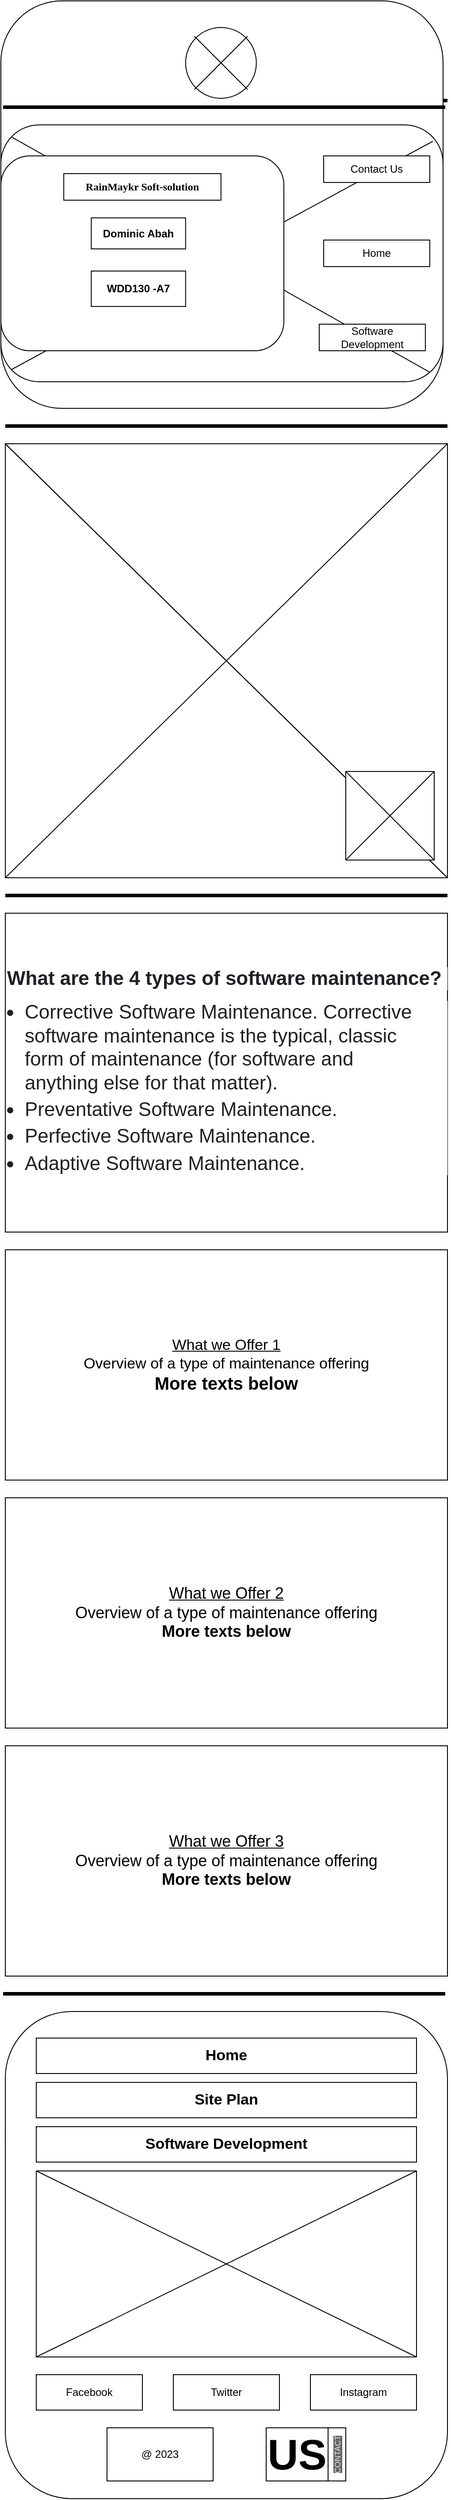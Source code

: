 <mxfile version="21.6.1" type="device">
  <diagram name="Page-1" id="PbMjbLCWZwQwSfe9cThy">
    <mxGraphModel dx="954" dy="-1611" grid="1" gridSize="10" guides="1" tooltips="1" connect="1" arrows="1" fold="1" page="1" pageScale="1" pageWidth="850" pageHeight="1100" math="0" shadow="0">
      <root>
        <mxCell id="0" />
        <mxCell id="1" parent="0" />
        <mxCell id="6SsORGKHlJ1H8XkOjhuN-1" value="" style="group" vertex="1" connectable="0" parent="1">
          <mxGeometry x="375" y="2760" width="500" height="490" as="geometry" />
        </mxCell>
        <mxCell id="6SsORGKHlJ1H8XkOjhuN-2" value="" style="rounded=0;whiteSpace=wrap;html=1;" vertex="1" parent="6SsORGKHlJ1H8XkOjhuN-1">
          <mxGeometry width="500" height="490" as="geometry" />
        </mxCell>
        <mxCell id="6SsORGKHlJ1H8XkOjhuN-3" value="" style="endArrow=none;html=1;rounded=0;entryX=1;entryY=0;entryDx=0;entryDy=0;exitX=0;exitY=1;exitDx=0;exitDy=0;" edge="1" parent="6SsORGKHlJ1H8XkOjhuN-1" source="6SsORGKHlJ1H8XkOjhuN-2" target="6SsORGKHlJ1H8XkOjhuN-2">
          <mxGeometry width="50" height="50" relative="1" as="geometry">
            <mxPoint x="455" y="3710" as="sourcePoint" />
            <mxPoint x="505" y="3660" as="targetPoint" />
          </mxGeometry>
        </mxCell>
        <mxCell id="6SsORGKHlJ1H8XkOjhuN-4" value="" style="endArrow=none;html=1;rounded=0;entryX=0;entryY=0;entryDx=0;entryDy=0;exitX=1;exitY=1;exitDx=0;exitDy=0;" edge="1" parent="6SsORGKHlJ1H8XkOjhuN-1" source="6SsORGKHlJ1H8XkOjhuN-2" target="6SsORGKHlJ1H8XkOjhuN-2">
          <mxGeometry width="50" height="50" relative="1" as="geometry">
            <mxPoint x="905" y="3920" as="sourcePoint" />
            <mxPoint x="-45" y="3430" as="targetPoint" />
          </mxGeometry>
        </mxCell>
        <mxCell id="6SsORGKHlJ1H8XkOjhuN-5" value="" style="endArrow=none;html=1;rounded=0;entryX=0;entryY=0;entryDx=0;entryDy=0;exitX=1;exitY=1;exitDx=0;exitDy=0;" edge="1" parent="6SsORGKHlJ1H8XkOjhuN-1" source="6SsORGKHlJ1H8XkOjhuN-2" target="6SsORGKHlJ1H8XkOjhuN-2">
          <mxGeometry width="50" height="50" relative="1" as="geometry">
            <mxPoint x="824" y="3403" as="sourcePoint" />
            <mxPoint x="325" y="2920" as="targetPoint" />
          </mxGeometry>
        </mxCell>
        <mxCell id="6SsORGKHlJ1H8XkOjhuN-6" value="" style="group" vertex="1" connectable="0" parent="6SsORGKHlJ1H8XkOjhuN-1">
          <mxGeometry width="500" height="490" as="geometry" />
        </mxCell>
        <mxCell id="6SsORGKHlJ1H8XkOjhuN-7" value="" style="group" vertex="1" connectable="0" parent="6SsORGKHlJ1H8XkOjhuN-6">
          <mxGeometry x="385" y="370" width="100" height="100" as="geometry" />
        </mxCell>
        <mxCell id="6SsORGKHlJ1H8XkOjhuN-8" value="" style="whiteSpace=wrap;html=1;aspect=fixed;" vertex="1" parent="6SsORGKHlJ1H8XkOjhuN-7">
          <mxGeometry width="100" height="100" as="geometry" />
        </mxCell>
        <mxCell id="6SsORGKHlJ1H8XkOjhuN-9" value="" style="endArrow=none;html=1;rounded=0;exitX=0;exitY=1;exitDx=0;exitDy=0;entryX=1;entryY=0;entryDx=0;entryDy=0;" edge="1" parent="6SsORGKHlJ1H8XkOjhuN-7" source="6SsORGKHlJ1H8XkOjhuN-8" target="6SsORGKHlJ1H8XkOjhuN-8">
          <mxGeometry width="50" height="50" relative="1" as="geometry">
            <mxPoint x="295" y="50" as="sourcePoint" />
            <mxPoint x="345" as="targetPoint" />
            <Array as="points" />
          </mxGeometry>
        </mxCell>
        <mxCell id="6SsORGKHlJ1H8XkOjhuN-10" value="" style="endArrow=none;html=1;rounded=0;exitX=1;exitY=1;exitDx=0;exitDy=0;entryX=0;entryY=0;entryDx=0;entryDy=0;" edge="1" parent="6SsORGKHlJ1H8XkOjhuN-7" source="6SsORGKHlJ1H8XkOjhuN-8" target="6SsORGKHlJ1H8XkOjhuN-8">
          <mxGeometry width="50" height="50" relative="1" as="geometry">
            <mxPoint x="195" y="50" as="sourcePoint" />
            <mxPoint x="245" as="targetPoint" />
          </mxGeometry>
        </mxCell>
        <mxCell id="6SsORGKHlJ1H8XkOjhuN-11" value="" style="endArrow=none;html=1;rounded=0;strokeWidth=4;" edge="1" parent="1">
          <mxGeometry width="50" height="50" relative="1" as="geometry">
            <mxPoint x="375" y="2740" as="sourcePoint" />
            <mxPoint x="875" y="2740" as="targetPoint" />
          </mxGeometry>
        </mxCell>
        <mxCell id="6SsORGKHlJ1H8XkOjhuN-12" value="" style="endArrow=none;html=1;rounded=0;strokeWidth=4;" edge="1" parent="1">
          <mxGeometry width="50" height="50" relative="1" as="geometry">
            <mxPoint x="372.5" y="4510" as="sourcePoint" />
            <mxPoint x="872.5" y="4510" as="targetPoint" />
          </mxGeometry>
        </mxCell>
        <mxCell id="6SsORGKHlJ1H8XkOjhuN-13" value="" style="endArrow=none;html=1;rounded=0;strokeWidth=4;" edge="1" parent="1">
          <mxGeometry width="50" height="50" relative="1" as="geometry">
            <mxPoint x="375" y="3270" as="sourcePoint" />
            <mxPoint x="875" y="3270" as="targetPoint" />
          </mxGeometry>
        </mxCell>
        <mxCell id="6SsORGKHlJ1H8XkOjhuN-14" value="&lt;div style=&quot;margin-bottom: 12px; color: rgb(32, 33, 36); font-family: &amp;quot;Google Sans&amp;quot;, arial, sans-serif; background-color: rgb(255, 255, 255); font-size: 22px;&quot; role=&quot;heading&quot; aria-level=&quot;3&quot; class=&quot;co8aDb&quot;&gt;&lt;b style=&quot;&quot;&gt;&lt;font style=&quot;font-size: 22px;&quot;&gt;What are the 4 types of software maintenance?&lt;/font&gt;&lt;/b&gt;&lt;/div&gt;&lt;div style=&quot;padding: 0px 20px; color: rgb(32, 33, 36); font-family: &amp;quot;Google Sans&amp;quot;, arial, sans-serif; background-color: rgb(255, 255, 255); font-size: 22px;&quot; class=&quot;RqBzHd&quot;&gt;&lt;ul style=&quot;margin: 0px; padding: 0px;&quot; class=&quot;i8Z77e&quot;&gt;&lt;li style=&quot;margin: 0px 0px 4px; padding: 0px; list-style-type: disc;&quot; class=&quot;TrT0Xe&quot;&gt;&lt;font style=&quot;font-size: 22px;&quot;&gt;Corrective Software Maintenance. Corrective software maintenance is the typical, classic form of maintenance (for software and anything else for that matter).&amp;nbsp;&lt;/font&gt;&lt;/li&gt;&lt;li style=&quot;margin: 0px 0px 4px; padding: 0px; list-style-type: disc;&quot; class=&quot;TrT0Xe&quot;&gt;&lt;font style=&quot;font-size: 22px;&quot;&gt;Preventative Software Maintenance.&amp;nbsp;&lt;/font&gt;&lt;/li&gt;&lt;li style=&quot;margin: 0px 0px 4px; padding: 0px; list-style-type: disc;&quot; class=&quot;TrT0Xe&quot;&gt;&lt;font style=&quot;font-size: 22px;&quot;&gt;Perfective Software Maintenance.&amp;nbsp;&lt;/font&gt;&lt;/li&gt;&lt;li style=&quot;margin: 0px 0px 4px; padding: 0px; list-style-type: disc;&quot; class=&quot;TrT0Xe&quot;&gt;&lt;font style=&quot;font-size: 22px;&quot;&gt;Adaptive Software Maintenance.&lt;/font&gt;&lt;/li&gt;&lt;/ul&gt;&lt;/div&gt;" style="rounded=0;whiteSpace=wrap;html=1;align=left;" vertex="1" parent="1">
          <mxGeometry x="375" y="3290" width="500" height="360" as="geometry" />
        </mxCell>
        <mxCell id="6SsORGKHlJ1H8XkOjhuN-15" value="" style="group" vertex="1" connectable="0" parent="1">
          <mxGeometry x="375" y="3670" width="500" height="820" as="geometry" />
        </mxCell>
        <mxCell id="6SsORGKHlJ1H8XkOjhuN-16" value="&lt;font style=&quot;&quot;&gt;&lt;u style=&quot;border-color: var(--border-color); font-size: 17px;&quot;&gt;What we Offer 1&lt;br style=&quot;border-color: var(--border-color);&quot;&gt;&lt;/u&gt;&lt;span style=&quot;font-size: 17px;&quot;&gt;Overview of a type of maintenance offering&lt;/span&gt;&lt;br&gt;&lt;font style=&quot;font-size: 20px;&quot;&gt;&lt;b&gt;More texts below&lt;/b&gt;&lt;/font&gt;&lt;br&gt;&lt;/font&gt;" style="rounded=0;whiteSpace=wrap;html=1;" vertex="1" parent="6SsORGKHlJ1H8XkOjhuN-15">
          <mxGeometry width="500" height="260" as="geometry" />
        </mxCell>
        <mxCell id="6SsORGKHlJ1H8XkOjhuN-17" value="&lt;font style=&quot;font-size: 18px;&quot;&gt;&lt;u style=&quot;border-color: var(--border-color);&quot;&gt;What we Offer 3&lt;br style=&quot;border-color: var(--border-color);&quot;&gt;&lt;/u&gt;&lt;font style=&quot;border-color: var(--border-color); font-size: 18px;&quot;&gt;&lt;span style=&quot;border-color: var(--border-color);&quot;&gt;Overview of a type of maintenance offering&lt;br style=&quot;border-color: var(--border-color); font-size: 12px;&quot;&gt;&lt;b&gt;More texts below&lt;/b&gt;&lt;/span&gt;&lt;/font&gt;&lt;br&gt;&lt;/font&gt;" style="rounded=0;whiteSpace=wrap;html=1;" vertex="1" parent="6SsORGKHlJ1H8XkOjhuN-15">
          <mxGeometry y="560" width="500" height="260" as="geometry" />
        </mxCell>
        <mxCell id="6SsORGKHlJ1H8XkOjhuN-18" value="&lt;font style=&quot;font-size: 18px;&quot;&gt;&lt;u style=&quot;border-color: var(--border-color);&quot;&gt;What we Offer 2&lt;br style=&quot;border-color: var(--border-color);&quot;&gt;&lt;/u&gt;&lt;font style=&quot;border-color: var(--border-color); font-size: 18px;&quot;&gt;&lt;span style=&quot;border-color: var(--border-color);&quot;&gt;Overview of a type of maintenance offering&lt;br style=&quot;border-color: var(--border-color); font-size: 12px;&quot;&gt;&lt;b&gt;More texts below&lt;/b&gt;&lt;/span&gt;&lt;/font&gt;&lt;br&gt;&lt;/font&gt;" style="rounded=0;whiteSpace=wrap;html=1;" vertex="1" parent="6SsORGKHlJ1H8XkOjhuN-15">
          <mxGeometry y="280" width="500" height="260" as="geometry" />
        </mxCell>
        <mxCell id="6SsORGKHlJ1H8XkOjhuN-19" value="" style="group" vertex="1" connectable="0" parent="1">
          <mxGeometry x="375" y="4530" width="500" height="550" as="geometry" />
        </mxCell>
        <mxCell id="6SsORGKHlJ1H8XkOjhuN-20" value="" style="rounded=1;whiteSpace=wrap;html=1;" vertex="1" parent="6SsORGKHlJ1H8XkOjhuN-19">
          <mxGeometry width="500" height="550" as="geometry" />
        </mxCell>
        <mxCell id="6SsORGKHlJ1H8XkOjhuN-21" value="" style="group" vertex="1" connectable="0" parent="6SsORGKHlJ1H8XkOjhuN-19">
          <mxGeometry x="35" y="30" width="430" height="360" as="geometry" />
        </mxCell>
        <mxCell id="6SsORGKHlJ1H8XkOjhuN-22" value="" style="rounded=0;whiteSpace=wrap;html=1;" vertex="1" parent="6SsORGKHlJ1H8XkOjhuN-21">
          <mxGeometry y="150" width="430" height="210" as="geometry" />
        </mxCell>
        <mxCell id="6SsORGKHlJ1H8XkOjhuN-23" value="Home" style="rounded=0;whiteSpace=wrap;html=1;fontStyle=1;fontSize=17;" vertex="1" parent="6SsORGKHlJ1H8XkOjhuN-21">
          <mxGeometry width="430" height="40" as="geometry" />
        </mxCell>
        <mxCell id="6SsORGKHlJ1H8XkOjhuN-24" value="Site Plan" style="rounded=0;whiteSpace=wrap;html=1;fontStyle=1;fontSize=17;" vertex="1" parent="6SsORGKHlJ1H8XkOjhuN-21">
          <mxGeometry y="50" width="430" height="40" as="geometry" />
        </mxCell>
        <mxCell id="6SsORGKHlJ1H8XkOjhuN-25" value="Software Development" style="rounded=0;whiteSpace=wrap;html=1;fontStyle=1;fontSize=17;" vertex="1" parent="6SsORGKHlJ1H8XkOjhuN-21">
          <mxGeometry y="100" width="430" height="40" as="geometry" />
        </mxCell>
        <mxCell id="6SsORGKHlJ1H8XkOjhuN-26" value="" style="endArrow=none;html=1;rounded=0;exitX=0;exitY=1;exitDx=0;exitDy=0;entryX=1;entryY=0;entryDx=0;entryDy=0;" edge="1" parent="6SsORGKHlJ1H8XkOjhuN-21" source="6SsORGKHlJ1H8XkOjhuN-22" target="6SsORGKHlJ1H8XkOjhuN-22">
          <mxGeometry width="50" height="50" relative="1" as="geometry">
            <mxPoint x="555" y="3690" as="sourcePoint" />
            <mxPoint x="605" y="3640" as="targetPoint" />
          </mxGeometry>
        </mxCell>
        <mxCell id="6SsORGKHlJ1H8XkOjhuN-27" value="" style="endArrow=none;html=1;rounded=0;exitX=0;exitY=1;exitDx=0;exitDy=0;entryX=1;entryY=0;entryDx=0;entryDy=0;" edge="1" parent="6SsORGKHlJ1H8XkOjhuN-21">
          <mxGeometry width="50" height="50" relative="1" as="geometry">
            <mxPoint x="430" y="360" as="sourcePoint" />
            <mxPoint y="150" as="targetPoint" />
          </mxGeometry>
        </mxCell>
        <mxCell id="6SsORGKHlJ1H8XkOjhuN-28" value="Facebook" style="rounded=0;whiteSpace=wrap;html=1;" vertex="1" parent="6SsORGKHlJ1H8XkOjhuN-19">
          <mxGeometry x="35" y="410" width="120" height="40" as="geometry" />
        </mxCell>
        <mxCell id="6SsORGKHlJ1H8XkOjhuN-29" value="Instagram" style="rounded=0;whiteSpace=wrap;html=1;" vertex="1" parent="6SsORGKHlJ1H8XkOjhuN-19">
          <mxGeometry x="345" y="410" width="120" height="40" as="geometry" />
        </mxCell>
        <mxCell id="6SsORGKHlJ1H8XkOjhuN-30" value="Twitter" style="rounded=0;whiteSpace=wrap;html=1;" vertex="1" parent="6SsORGKHlJ1H8XkOjhuN-19">
          <mxGeometry x="190" y="410" width="120" height="40" as="geometry" />
        </mxCell>
        <mxCell id="6SsORGKHlJ1H8XkOjhuN-31" value="@ 2023" style="rounded=0;whiteSpace=wrap;html=1;flipH=0;" vertex="1" parent="6SsORGKHlJ1H8XkOjhuN-19">
          <mxGeometry x="115" y="470" width="120" height="60" as="geometry" />
        </mxCell>
        <mxCell id="6SsORGKHlJ1H8XkOjhuN-32" value="" style="group" vertex="1" connectable="0" parent="6SsORGKHlJ1H8XkOjhuN-19">
          <mxGeometry x="275" y="470" width="90" height="60" as="geometry" />
        </mxCell>
        <mxCell id="6SsORGKHlJ1H8XkOjhuN-33" value="&lt;b&gt;&lt;font style=&quot;font-size: 48px;&quot;&gt;US&lt;/font&gt;&lt;/b&gt;" style="rounded=0;whiteSpace=wrap;html=1;" vertex="1" parent="6SsORGKHlJ1H8XkOjhuN-32">
          <mxGeometry x="20" width="70" height="60" as="geometry" />
        </mxCell>
        <mxCell id="6SsORGKHlJ1H8XkOjhuN-34" value="&lt;font color=&quot;#e6e6e6&quot; style=&quot;font-size: 9px; background-color: rgb(102, 102, 102);&quot;&gt;CONTACT&lt;/font&gt;" style="rounded=0;whiteSpace=wrap;html=1;rotation=-90;" vertex="1" parent="6SsORGKHlJ1H8XkOjhuN-19">
          <mxGeometry x="345" y="490" width="60" height="20" as="geometry" />
        </mxCell>
        <mxCell id="6SsORGKHlJ1H8XkOjhuN-35" value="" style="group" vertex="1" connectable="0" parent="1">
          <mxGeometry x="370" y="2260" width="505" height="460" as="geometry" />
        </mxCell>
        <mxCell id="6SsORGKHlJ1H8XkOjhuN-36" value="" style="ellipse;whiteSpace=wrap;html=1;aspect=fixed;container=0;" vertex="1" parent="6SsORGKHlJ1H8XkOjhuN-35">
          <mxGeometry x="215" y="20" width="80" height="80" as="geometry" />
        </mxCell>
        <mxCell id="6SsORGKHlJ1H8XkOjhuN-37" value="" style="endArrow=none;html=1;rounded=0;" edge="1" parent="6SsORGKHlJ1H8XkOjhuN-35">
          <mxGeometry width="50" height="50" relative="1" as="geometry">
            <mxPoint x="225" y="90" as="sourcePoint" />
            <mxPoint x="285" y="30" as="targetPoint" />
          </mxGeometry>
        </mxCell>
        <mxCell id="6SsORGKHlJ1H8XkOjhuN-38" value="" style="endArrow=none;html=1;rounded=0;" edge="1" parent="6SsORGKHlJ1H8XkOjhuN-35">
          <mxGeometry width="50" height="50" relative="1" as="geometry">
            <mxPoint x="285" y="90" as="sourcePoint" />
            <mxPoint x="225" y="30" as="targetPoint" />
          </mxGeometry>
        </mxCell>
        <mxCell id="6SsORGKHlJ1H8XkOjhuN-39" value="" style="endArrow=none;html=1;rounded=0;strokeWidth=4;" edge="1" parent="6SsORGKHlJ1H8XkOjhuN-35">
          <mxGeometry width="50" height="50" relative="1" as="geometry">
            <mxPoint x="5" y="112.5" as="sourcePoint" />
            <mxPoint x="505" y="112.5" as="targetPoint" />
          </mxGeometry>
        </mxCell>
        <mxCell id="6SsORGKHlJ1H8XkOjhuN-40" value="" style="rounded=1;whiteSpace=wrap;html=1;imageWidth=26;imageHeight=26;container=0;" vertex="1" parent="6SsORGKHlJ1H8XkOjhuN-35">
          <mxGeometry width="500" height="460" as="geometry" />
        </mxCell>
        <mxCell id="6SsORGKHlJ1H8XkOjhuN-41" value="" style="rounded=1;whiteSpace=wrap;html=1;container=0;" vertex="1" parent="6SsORGKHlJ1H8XkOjhuN-35">
          <mxGeometry y="140" width="500" height="290" as="geometry" />
        </mxCell>
        <mxCell id="6SsORGKHlJ1H8XkOjhuN-42" value="" style="endArrow=none;html=1;rounded=0;exitX=0.969;exitY=0.962;exitDx=0;exitDy=0;exitPerimeter=0;entryX=0.025;entryY=0.048;entryDx=0;entryDy=0;entryPerimeter=0;" edge="1" parent="6SsORGKHlJ1H8XkOjhuN-35" source="6SsORGKHlJ1H8XkOjhuN-41" target="6SsORGKHlJ1H8XkOjhuN-41">
          <mxGeometry width="50" height="50" relative="1" as="geometry">
            <mxPoint x="539" y="782.5" as="sourcePoint" />
            <mxPoint x="70" y="513.5" as="targetPoint" />
            <Array as="points" />
          </mxGeometry>
        </mxCell>
        <mxCell id="6SsORGKHlJ1H8XkOjhuN-43" value="" style="endArrow=none;html=1;rounded=0;exitX=0.969;exitY=0.962;exitDx=0;exitDy=0;exitPerimeter=0;entryX=0.964;entryY=0.024;entryDx=0;entryDy=0;entryPerimeter=0;" edge="1" parent="6SsORGKHlJ1H8XkOjhuN-35">
          <mxGeometry width="50" height="50" relative="1" as="geometry">
            <mxPoint x="11.5" y="416.5" as="sourcePoint" />
            <mxPoint x="488.5" y="158.5" as="targetPoint" />
          </mxGeometry>
        </mxCell>
        <mxCell id="6SsORGKHlJ1H8XkOjhuN-44" value="" style="rounded=1;whiteSpace=wrap;html=1;container=0;" vertex="1" parent="6SsORGKHlJ1H8XkOjhuN-35">
          <mxGeometry y="175" width="320" height="220" as="geometry" />
        </mxCell>
        <mxCell id="6SsORGKHlJ1H8XkOjhuN-45" value="&lt;font face=&quot;Comic Sans MS&quot;&gt;&lt;b&gt;RainMaykr Soft-solution&lt;/b&gt;&lt;/font&gt;" style="rounded=0;whiteSpace=wrap;html=1;container=0;" vertex="1" parent="6SsORGKHlJ1H8XkOjhuN-35">
          <mxGeometry x="71.111" y="195" width="177.778" height="30" as="geometry" />
        </mxCell>
        <mxCell id="6SsORGKHlJ1H8XkOjhuN-46" value="&lt;b&gt;WDD130 -A7&lt;/b&gt;" style="rounded=0;whiteSpace=wrap;html=1;container=0;" vertex="1" parent="6SsORGKHlJ1H8XkOjhuN-35">
          <mxGeometry x="102.222" y="305" width="106.667" height="40" as="geometry" />
        </mxCell>
        <mxCell id="6SsORGKHlJ1H8XkOjhuN-47" value="&lt;b&gt;Dominic Abah&lt;/b&gt;" style="rounded=0;whiteSpace=wrap;html=1;container=0;" vertex="1" parent="6SsORGKHlJ1H8XkOjhuN-35">
          <mxGeometry x="102.222" y="245" width="106.667" height="35" as="geometry" />
        </mxCell>
        <mxCell id="6SsORGKHlJ1H8XkOjhuN-48" value="Contact Us" style="rounded=0;whiteSpace=wrap;html=1;container=0;" vertex="1" parent="6SsORGKHlJ1H8XkOjhuN-35">
          <mxGeometry x="365" y="175" width="120" height="30" as="geometry" />
        </mxCell>
        <mxCell id="6SsORGKHlJ1H8XkOjhuN-49" value="Software Development" style="rounded=0;whiteSpace=wrap;html=1;container=0;" vertex="1" parent="6SsORGKHlJ1H8XkOjhuN-35">
          <mxGeometry x="360" y="365" width="120" height="30" as="geometry" />
        </mxCell>
        <mxCell id="6SsORGKHlJ1H8XkOjhuN-50" value="Home" style="rounded=0;whiteSpace=wrap;html=1;container=0;" vertex="1" parent="6SsORGKHlJ1H8XkOjhuN-35">
          <mxGeometry x="365" y="270" width="120" height="30" as="geometry" />
        </mxCell>
        <mxCell id="6SsORGKHlJ1H8XkOjhuN-51" value="" style="group" vertex="1" connectable="0" parent="6SsORGKHlJ1H8XkOjhuN-35">
          <mxGeometry x="208.89" y="30" width="80" height="80" as="geometry" />
        </mxCell>
        <mxCell id="6SsORGKHlJ1H8XkOjhuN-52" value="" style="ellipse;whiteSpace=wrap;html=1;aspect=fixed;" vertex="1" parent="6SsORGKHlJ1H8XkOjhuN-51">
          <mxGeometry width="80" height="80" as="geometry" />
        </mxCell>
        <mxCell id="6SsORGKHlJ1H8XkOjhuN-53" value="" style="endArrow=none;html=1;rounded=0;" edge="1" parent="6SsORGKHlJ1H8XkOjhuN-51">
          <mxGeometry width="50" height="50" relative="1" as="geometry">
            <mxPoint x="10" y="70" as="sourcePoint" />
            <mxPoint x="70" y="10" as="targetPoint" />
          </mxGeometry>
        </mxCell>
        <mxCell id="6SsORGKHlJ1H8XkOjhuN-54" value="" style="endArrow=none;html=1;rounded=0;" edge="1" parent="6SsORGKHlJ1H8XkOjhuN-51">
          <mxGeometry width="50" height="50" relative="1" as="geometry">
            <mxPoint x="70" y="70" as="sourcePoint" />
            <mxPoint x="10" y="10" as="targetPoint" />
          </mxGeometry>
        </mxCell>
        <mxCell id="6SsORGKHlJ1H8XkOjhuN-55" value="" style="endArrow=none;html=1;rounded=0;strokeWidth=4;" edge="1" parent="6SsORGKHlJ1H8XkOjhuN-35">
          <mxGeometry width="50" height="50" relative="1" as="geometry">
            <mxPoint x="2.5" y="120" as="sourcePoint" />
            <mxPoint x="502.5" y="120" as="targetPoint" />
          </mxGeometry>
        </mxCell>
      </root>
    </mxGraphModel>
  </diagram>
</mxfile>
